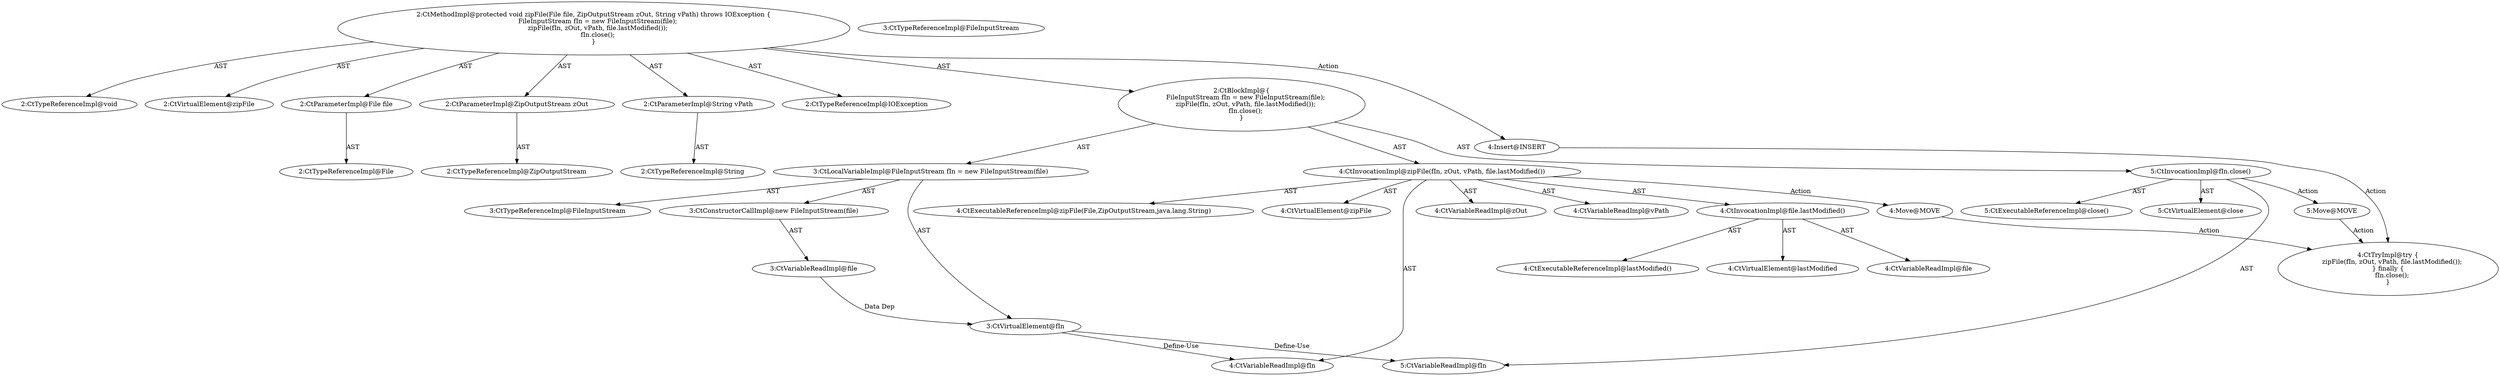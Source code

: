 digraph "zipFile#?,File,ZipOutputStream,String" {
0 [label="2:CtTypeReferenceImpl@void" shape=ellipse]
1 [label="2:CtVirtualElement@zipFile" shape=ellipse]
2 [label="2:CtParameterImpl@File file" shape=ellipse]
3 [label="2:CtTypeReferenceImpl@File" shape=ellipse]
4 [label="2:CtParameterImpl@ZipOutputStream zOut" shape=ellipse]
5 [label="2:CtTypeReferenceImpl@ZipOutputStream" shape=ellipse]
6 [label="2:CtParameterImpl@String vPath" shape=ellipse]
7 [label="2:CtTypeReferenceImpl@String" shape=ellipse]
8 [label="2:CtTypeReferenceImpl@IOException" shape=ellipse]
9 [label="3:CtTypeReferenceImpl@FileInputStream" shape=ellipse]
10 [label="3:CtTypeReferenceImpl@FileInputStream" shape=ellipse]
11 [label="3:CtVariableReadImpl@file" shape=ellipse]
12 [label="3:CtConstructorCallImpl@new FileInputStream(file)" shape=ellipse]
13 [label="3:CtVirtualElement@fIn" shape=ellipse]
14 [label="3:CtLocalVariableImpl@FileInputStream fIn = new FileInputStream(file)" shape=ellipse]
15 [label="4:CtExecutableReferenceImpl@zipFile(File,ZipOutputStream,java.lang.String)" shape=ellipse]
16 [label="4:CtVirtualElement@zipFile" shape=ellipse]
17 [label="4:CtVariableReadImpl@fIn" shape=ellipse]
18 [label="4:CtVariableReadImpl@zOut" shape=ellipse]
19 [label="4:CtVariableReadImpl@vPath" shape=ellipse]
20 [label="4:CtExecutableReferenceImpl@lastModified()" shape=ellipse]
21 [label="4:CtVirtualElement@lastModified" shape=ellipse]
22 [label="4:CtVariableReadImpl@file" shape=ellipse]
23 [label="4:CtInvocationImpl@file.lastModified()" shape=ellipse]
24 [label="4:CtInvocationImpl@zipFile(fIn, zOut, vPath, file.lastModified())" shape=ellipse]
25 [label="5:CtExecutableReferenceImpl@close()" shape=ellipse]
26 [label="5:CtVirtualElement@close" shape=ellipse]
27 [label="5:CtVariableReadImpl@fIn" shape=ellipse]
28 [label="5:CtInvocationImpl@fIn.close()" shape=ellipse]
29 [label="2:CtBlockImpl@\{
    FileInputStream fIn = new FileInputStream(file);
    zipFile(fIn, zOut, vPath, file.lastModified());
    fIn.close();
\}" shape=ellipse]
30 [label="2:CtMethodImpl@protected void zipFile(File file, ZipOutputStream zOut, String vPath) throws IOException \{
    FileInputStream fIn = new FileInputStream(file);
    zipFile(fIn, zOut, vPath, file.lastModified());
    fIn.close();
\}" shape=ellipse]
31 [label="4:Insert@INSERT" shape=ellipse]
32 [label="4:CtTryImpl@try \{
    zipFile(fIn, zOut, vPath, file.lastModified());
\} finally \{
    fIn.close();
\}" shape=ellipse]
33 [label="4:Move@MOVE" shape=ellipse]
34 [label="5:Move@MOVE" shape=ellipse]
2 -> 3 [label="AST"];
4 -> 5 [label="AST"];
6 -> 7 [label="AST"];
11 -> 13 [label="Data Dep"];
12 -> 11 [label="AST"];
13 -> 17 [label="Define-Use"];
13 -> 27 [label="Define-Use"];
14 -> 13 [label="AST"];
14 -> 9 [label="AST"];
14 -> 12 [label="AST"];
23 -> 21 [label="AST"];
23 -> 22 [label="AST"];
23 -> 20 [label="AST"];
24 -> 16 [label="AST"];
24 -> 15 [label="AST"];
24 -> 17 [label="AST"];
24 -> 18 [label="AST"];
24 -> 19 [label="AST"];
24 -> 23 [label="AST"];
24 -> 33 [label="Action"];
28 -> 26 [label="AST"];
28 -> 27 [label="AST"];
28 -> 25 [label="AST"];
28 -> 34 [label="Action"];
29 -> 14 [label="AST"];
29 -> 24 [label="AST"];
29 -> 28 [label="AST"];
30 -> 1 [label="AST"];
30 -> 0 [label="AST"];
30 -> 2 [label="AST"];
30 -> 4 [label="AST"];
30 -> 6 [label="AST"];
30 -> 8 [label="AST"];
30 -> 29 [label="AST"];
30 -> 31 [label="Action"];
31 -> 32 [label="Action"];
33 -> 32 [label="Action"];
34 -> 32 [label="Action"];
}